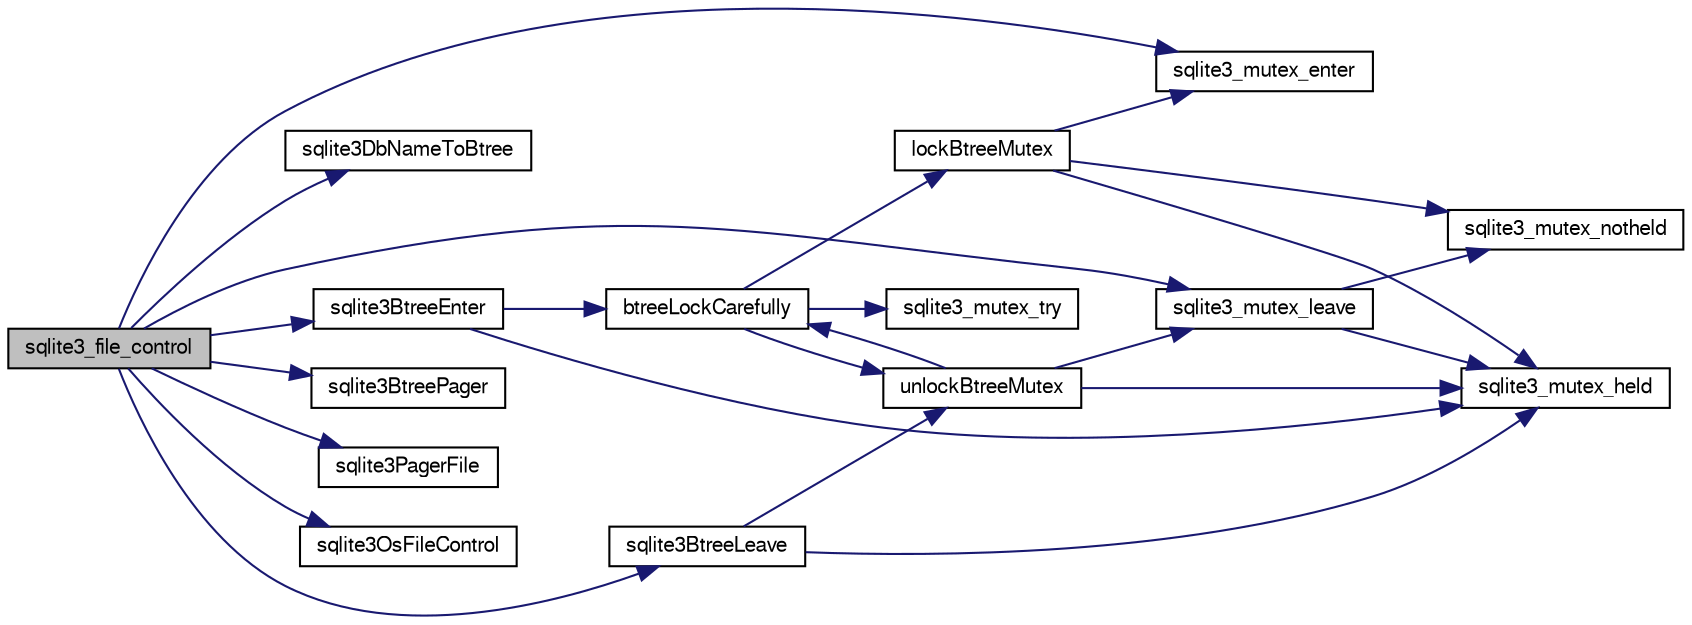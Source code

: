 digraph "sqlite3_file_control"
{
  edge [fontname="FreeSans",fontsize="10",labelfontname="FreeSans",labelfontsize="10"];
  node [fontname="FreeSans",fontsize="10",shape=record];
  rankdir="LR";
  Node333051 [label="sqlite3_file_control",height=0.2,width=0.4,color="black", fillcolor="grey75", style="filled", fontcolor="black"];
  Node333051 -> Node333052 [color="midnightblue",fontsize="10",style="solid",fontname="FreeSans"];
  Node333052 [label="sqlite3_mutex_enter",height=0.2,width=0.4,color="black", fillcolor="white", style="filled",URL="$sqlite3_8c.html#a1c12cde690bd89f104de5cbad12a6bf5"];
  Node333051 -> Node333053 [color="midnightblue",fontsize="10",style="solid",fontname="FreeSans"];
  Node333053 [label="sqlite3DbNameToBtree",height=0.2,width=0.4,color="black", fillcolor="white", style="filled",URL="$sqlite3_8c.html#a1b53d7ba894859656b1a098300036d37"];
  Node333051 -> Node333054 [color="midnightblue",fontsize="10",style="solid",fontname="FreeSans"];
  Node333054 [label="sqlite3BtreeEnter",height=0.2,width=0.4,color="black", fillcolor="white", style="filled",URL="$sqlite3_8c.html#afa05d700ca373993fe6b0525b867feff"];
  Node333054 -> Node333055 [color="midnightblue",fontsize="10",style="solid",fontname="FreeSans"];
  Node333055 [label="sqlite3_mutex_held",height=0.2,width=0.4,color="black", fillcolor="white", style="filled",URL="$sqlite3_8c.html#acf77da68932b6bc163c5e68547ecc3e7"];
  Node333054 -> Node333056 [color="midnightblue",fontsize="10",style="solid",fontname="FreeSans"];
  Node333056 [label="btreeLockCarefully",height=0.2,width=0.4,color="black", fillcolor="white", style="filled",URL="$sqlite3_8c.html#a796746b1c1e4d6926960636bd74c79d7"];
  Node333056 -> Node333057 [color="midnightblue",fontsize="10",style="solid",fontname="FreeSans"];
  Node333057 [label="sqlite3_mutex_try",height=0.2,width=0.4,color="black", fillcolor="white", style="filled",URL="$sqlite3_8c.html#a196f84b09bdfda96ae5ae23189be1ec8"];
  Node333056 -> Node333058 [color="midnightblue",fontsize="10",style="solid",fontname="FreeSans"];
  Node333058 [label="unlockBtreeMutex",height=0.2,width=0.4,color="black", fillcolor="white", style="filled",URL="$sqlite3_8c.html#a29bc7d1c753dfa2af9fb296b7dc19a4a"];
  Node333058 -> Node333055 [color="midnightblue",fontsize="10",style="solid",fontname="FreeSans"];
  Node333058 -> Node333059 [color="midnightblue",fontsize="10",style="solid",fontname="FreeSans"];
  Node333059 [label="sqlite3_mutex_leave",height=0.2,width=0.4,color="black", fillcolor="white", style="filled",URL="$sqlite3_8c.html#a5838d235601dbd3c1fa993555c6bcc93"];
  Node333059 -> Node333055 [color="midnightblue",fontsize="10",style="solid",fontname="FreeSans"];
  Node333059 -> Node333060 [color="midnightblue",fontsize="10",style="solid",fontname="FreeSans"];
  Node333060 [label="sqlite3_mutex_notheld",height=0.2,width=0.4,color="black", fillcolor="white", style="filled",URL="$sqlite3_8c.html#a83967c837c1c000d3b5adcfaa688f5dc"];
  Node333058 -> Node333056 [color="midnightblue",fontsize="10",style="solid",fontname="FreeSans"];
  Node333056 -> Node333061 [color="midnightblue",fontsize="10",style="solid",fontname="FreeSans"];
  Node333061 [label="lockBtreeMutex",height=0.2,width=0.4,color="black", fillcolor="white", style="filled",URL="$sqlite3_8c.html#ab1714bc62ac8a451c7b17bc53053ca53"];
  Node333061 -> Node333060 [color="midnightblue",fontsize="10",style="solid",fontname="FreeSans"];
  Node333061 -> Node333055 [color="midnightblue",fontsize="10",style="solid",fontname="FreeSans"];
  Node333061 -> Node333052 [color="midnightblue",fontsize="10",style="solid",fontname="FreeSans"];
  Node333051 -> Node333062 [color="midnightblue",fontsize="10",style="solid",fontname="FreeSans"];
  Node333062 [label="sqlite3BtreePager",height=0.2,width=0.4,color="black", fillcolor="white", style="filled",URL="$sqlite3_8c.html#aa0b1925984c0d8606d760b8fa27a4d7c"];
  Node333051 -> Node333063 [color="midnightblue",fontsize="10",style="solid",fontname="FreeSans"];
  Node333063 [label="sqlite3PagerFile",height=0.2,width=0.4,color="black", fillcolor="white", style="filled",URL="$sqlite3_8c.html#a4994718ae281ffc714aa975c5b9b359d"];
  Node333051 -> Node333064 [color="midnightblue",fontsize="10",style="solid",fontname="FreeSans"];
  Node333064 [label="sqlite3OsFileControl",height=0.2,width=0.4,color="black", fillcolor="white", style="filled",URL="$sqlite3_8c.html#aa8dad928f8e52b454c6d82bd2fe5c3fc"];
  Node333051 -> Node333065 [color="midnightblue",fontsize="10",style="solid",fontname="FreeSans"];
  Node333065 [label="sqlite3BtreeLeave",height=0.2,width=0.4,color="black", fillcolor="white", style="filled",URL="$sqlite3_8c.html#a460e4f89d1aeef4b4d334cfe8165da89"];
  Node333065 -> Node333058 [color="midnightblue",fontsize="10",style="solid",fontname="FreeSans"];
  Node333065 -> Node333055 [color="midnightblue",fontsize="10",style="solid",fontname="FreeSans"];
  Node333051 -> Node333059 [color="midnightblue",fontsize="10",style="solid",fontname="FreeSans"];
}
